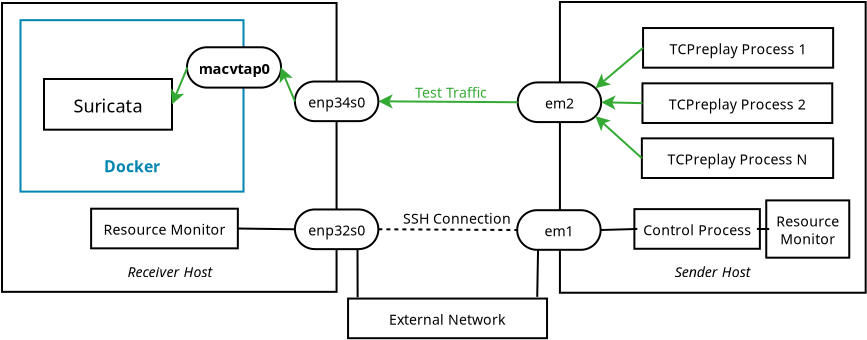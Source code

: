 <?xml version="1.0" encoding="UTF-8"?>
<dia:diagram xmlns:dia="http://www.lysator.liu.se/~alla/dia/">
  <dia:layer name="Background" visible="true" active="true">
    <dia:object type="Flowchart - Box" version="0" id="O0">
      <dia:attribute name="obj_pos">
        <dia:point val="15.375,24.12"/>
      </dia:attribute>
      <dia:attribute name="obj_bb">
        <dia:rectangle val="15.325,24.07;32.153,38.612"/>
      </dia:attribute>
      <dia:attribute name="elem_corner">
        <dia:point val="15.375,24.12"/>
      </dia:attribute>
      <dia:attribute name="elem_width">
        <dia:real val="16.728"/>
      </dia:attribute>
      <dia:attribute name="elem_height">
        <dia:real val="14.442"/>
      </dia:attribute>
      <dia:attribute name="border_width">
        <dia:real val="0.1"/>
      </dia:attribute>
      <dia:attribute name="show_background">
        <dia:boolean val="true"/>
      </dia:attribute>
      <dia:attribute name="padding">
        <dia:real val="0.5"/>
      </dia:attribute>
      <dia:attribute name="text">
        <dia:composite type="text">
          <dia:attribute name="string">
            <dia:string>#













Receiver Host#</dia:string>
          </dia:attribute>
          <dia:attribute name="font">
            <dia:font family="CMU Serif" style="4" name="Courier"/>
          </dia:attribute>
          <dia:attribute name="height">
            <dia:real val="0.882"/>
          </dia:attribute>
          <dia:attribute name="pos">
            <dia:point val="23.739,25.381"/>
          </dia:attribute>
          <dia:attribute name="color">
            <dia:color val="#000000"/>
          </dia:attribute>
          <dia:attribute name="alignment">
            <dia:enum val="1"/>
          </dia:attribute>
        </dia:composite>
      </dia:attribute>
    </dia:object>
    <dia:object type="Flowchart - Box" version="0" id="O1">
      <dia:attribute name="obj_pos">
        <dia:point val="43.271,24.07"/>
      </dia:attribute>
      <dia:attribute name="obj_bb">
        <dia:rectangle val="43.221,24.02;58.608,38.657"/>
      </dia:attribute>
      <dia:attribute name="elem_corner">
        <dia:point val="43.271,24.07"/>
      </dia:attribute>
      <dia:attribute name="elem_width">
        <dia:real val="15.287"/>
      </dia:attribute>
      <dia:attribute name="elem_height">
        <dia:real val="14.537"/>
      </dia:attribute>
      <dia:attribute name="border_width">
        <dia:real val="0.1"/>
      </dia:attribute>
      <dia:attribute name="show_background">
        <dia:boolean val="true"/>
      </dia:attribute>
      <dia:attribute name="padding">
        <dia:real val="0.5"/>
      </dia:attribute>
      <dia:attribute name="text">
        <dia:composite type="text">
          <dia:attribute name="string">
            <dia:string>#













Sender Host#</dia:string>
          </dia:attribute>
          <dia:attribute name="font">
            <dia:font family="CMU Serif" style="4" name="Courier"/>
          </dia:attribute>
          <dia:attribute name="height">
            <dia:real val="0.882"/>
          </dia:attribute>
          <dia:attribute name="pos">
            <dia:point val="50.915,25.379"/>
          </dia:attribute>
          <dia:attribute name="color">
            <dia:color val="#000000"/>
          </dia:attribute>
          <dia:attribute name="alignment">
            <dia:enum val="1"/>
          </dia:attribute>
        </dia:composite>
      </dia:attribute>
    </dia:object>
    <dia:object type="Flowchart - Box" version="0" id="O2">
      <dia:attribute name="obj_pos">
        <dia:point val="41.135,34.479"/>
      </dia:attribute>
      <dia:attribute name="obj_bb">
        <dia:rectangle val="41.085,34.429;45.358,36.511"/>
      </dia:attribute>
      <dia:attribute name="elem_corner">
        <dia:point val="41.135,34.479"/>
      </dia:attribute>
      <dia:attribute name="elem_width">
        <dia:real val="4.172"/>
      </dia:attribute>
      <dia:attribute name="elem_height">
        <dia:real val="1.982"/>
      </dia:attribute>
      <dia:attribute name="show_background">
        <dia:boolean val="true"/>
      </dia:attribute>
      <dia:attribute name="corner_radius">
        <dia:real val="1"/>
      </dia:attribute>
      <dia:attribute name="padding">
        <dia:real val="0.5"/>
      </dia:attribute>
      <dia:attribute name="text">
        <dia:composite type="text">
          <dia:attribute name="string">
            <dia:string>#em1#</dia:string>
          </dia:attribute>
          <dia:attribute name="font">
            <dia:font family="CMU Serif" style="0" name="Courier"/>
          </dia:attribute>
          <dia:attribute name="height">
            <dia:real val="0.882"/>
          </dia:attribute>
          <dia:attribute name="pos">
            <dia:point val="43.221,35.689"/>
          </dia:attribute>
          <dia:attribute name="color">
            <dia:color val="#000000"/>
          </dia:attribute>
          <dia:attribute name="alignment">
            <dia:enum val="1"/>
          </dia:attribute>
        </dia:composite>
      </dia:attribute>
    </dia:object>
    <dia:object type="Flowchart - Box" version="0" id="O3">
      <dia:attribute name="obj_pos">
        <dia:point val="30.021,34.443"/>
      </dia:attribute>
      <dia:attribute name="obj_bb">
        <dia:rectangle val="29.971,34.393;34.243,36.475"/>
      </dia:attribute>
      <dia:attribute name="elem_corner">
        <dia:point val="30.021,34.443"/>
      </dia:attribute>
      <dia:attribute name="elem_width">
        <dia:real val="4.172"/>
      </dia:attribute>
      <dia:attribute name="elem_height">
        <dia:real val="1.982"/>
      </dia:attribute>
      <dia:attribute name="show_background">
        <dia:boolean val="true"/>
      </dia:attribute>
      <dia:attribute name="corner_radius">
        <dia:real val="1"/>
      </dia:attribute>
      <dia:attribute name="padding">
        <dia:real val="0.5"/>
      </dia:attribute>
      <dia:attribute name="text">
        <dia:composite type="text">
          <dia:attribute name="string">
            <dia:string>#enp32s0#</dia:string>
          </dia:attribute>
          <dia:attribute name="font">
            <dia:font family="CMU Serif" style="0" name="Courier"/>
          </dia:attribute>
          <dia:attribute name="height">
            <dia:real val="0.882"/>
          </dia:attribute>
          <dia:attribute name="pos">
            <dia:point val="32.107,35.653"/>
          </dia:attribute>
          <dia:attribute name="color">
            <dia:color val="#000000"/>
          </dia:attribute>
          <dia:attribute name="alignment">
            <dia:enum val="1"/>
          </dia:attribute>
        </dia:composite>
      </dia:attribute>
    </dia:object>
    <dia:object type="Standard - Line" version="0" id="O4">
      <dia:attribute name="obj_pos">
        <dia:point val="33.15,36.425"/>
      </dia:attribute>
      <dia:attribute name="obj_bb">
        <dia:rectangle val="33.1,36.374;33.208,38.889"/>
      </dia:attribute>
      <dia:attribute name="conn_endpoints">
        <dia:point val="33.15,36.425"/>
        <dia:point val="33.157,38.838"/>
      </dia:attribute>
      <dia:attribute name="numcp">
        <dia:int val="1"/>
      </dia:attribute>
      <dia:connections>
        <dia:connection handle="0" to="O3" connection="14"/>
      </dia:connections>
    </dia:object>
    <dia:object type="Standard - Line" version="0" id="O5">
      <dia:attribute name="obj_pos">
        <dia:point val="42.178,36.461"/>
      </dia:attribute>
      <dia:attribute name="obj_bb">
        <dia:rectangle val="42.085,36.41;42.229,38.864"/>
      </dia:attribute>
      <dia:attribute name="conn_endpoints">
        <dia:point val="42.178,36.461"/>
        <dia:point val="42.136,38.813"/>
      </dia:attribute>
      <dia:attribute name="numcp">
        <dia:int val="1"/>
      </dia:attribute>
      <dia:connections>
        <dia:connection handle="0" to="O2" connection="12"/>
      </dia:connections>
    </dia:object>
    <dia:object type="Flowchart - Box" version="0" id="O6">
      <dia:attribute name="obj_pos">
        <dia:point val="32.678,38.898"/>
      </dia:attribute>
      <dia:attribute name="obj_bb">
        <dia:rectangle val="32.628,38.847;42.677,40.929"/>
      </dia:attribute>
      <dia:attribute name="elem_corner">
        <dia:point val="32.678,38.898"/>
      </dia:attribute>
      <dia:attribute name="elem_width">
        <dia:real val="9.949"/>
      </dia:attribute>
      <dia:attribute name="elem_height">
        <dia:real val="1.982"/>
      </dia:attribute>
      <dia:attribute name="show_background">
        <dia:boolean val="true"/>
      </dia:attribute>
      <dia:attribute name="padding">
        <dia:real val="0.5"/>
      </dia:attribute>
      <dia:attribute name="text">
        <dia:composite type="text">
          <dia:attribute name="string">
            <dia:string>#External Network#</dia:string>
          </dia:attribute>
          <dia:attribute name="font">
            <dia:font family="CMU Serif" style="0" name="Courier"/>
          </dia:attribute>
          <dia:attribute name="height">
            <dia:real val="0.882"/>
          </dia:attribute>
          <dia:attribute name="pos">
            <dia:point val="37.653,40.108"/>
          </dia:attribute>
          <dia:attribute name="color">
            <dia:color val="#000000"/>
          </dia:attribute>
          <dia:attribute name="alignment">
            <dia:enum val="1"/>
          </dia:attribute>
        </dia:composite>
      </dia:attribute>
    </dia:object>
    <dia:object type="Flowchart - Box" version="0" id="O7">
      <dia:attribute name="obj_pos">
        <dia:point val="41.162,28.091"/>
      </dia:attribute>
      <dia:attribute name="obj_bb">
        <dia:rectangle val="41.112,28.041;45.385,30.123"/>
      </dia:attribute>
      <dia:attribute name="elem_corner">
        <dia:point val="41.162,28.091"/>
      </dia:attribute>
      <dia:attribute name="elem_width">
        <dia:real val="4.172"/>
      </dia:attribute>
      <dia:attribute name="elem_height">
        <dia:real val="1.982"/>
      </dia:attribute>
      <dia:attribute name="show_background">
        <dia:boolean val="true"/>
      </dia:attribute>
      <dia:attribute name="corner_radius">
        <dia:real val="1"/>
      </dia:attribute>
      <dia:attribute name="padding">
        <dia:real val="0.5"/>
      </dia:attribute>
      <dia:attribute name="text">
        <dia:composite type="text">
          <dia:attribute name="string">
            <dia:string>#em2#</dia:string>
          </dia:attribute>
          <dia:attribute name="font">
            <dia:font family="CMU Serif" style="0" name="Courier"/>
          </dia:attribute>
          <dia:attribute name="height">
            <dia:real val="0.882"/>
          </dia:attribute>
          <dia:attribute name="pos">
            <dia:point val="43.248,29.301"/>
          </dia:attribute>
          <dia:attribute name="color">
            <dia:color val="#000000"/>
          </dia:attribute>
          <dia:attribute name="alignment">
            <dia:enum val="1"/>
          </dia:attribute>
        </dia:composite>
      </dia:attribute>
    </dia:object>
    <dia:object type="Standard - Line" version="0" id="O8">
      <dia:attribute name="obj_pos">
        <dia:point val="41.162,29.082"/>
      </dia:attribute>
      <dia:attribute name="obj_bb">
        <dia:rectangle val="34.081,28.678;41.213,29.402"/>
      </dia:attribute>
      <dia:attribute name="conn_endpoints">
        <dia:point val="41.162,29.082"/>
        <dia:point val="34.193,29.036"/>
      </dia:attribute>
      <dia:attribute name="numcp">
        <dia:int val="1"/>
      </dia:attribute>
      <dia:attribute name="line_color">
        <dia:color val="#34aa34"/>
      </dia:attribute>
      <dia:attribute name="end_arrow">
        <dia:enum val="22"/>
      </dia:attribute>
      <dia:attribute name="end_arrow_length">
        <dia:real val="0.5"/>
      </dia:attribute>
      <dia:attribute name="end_arrow_width">
        <dia:real val="0.5"/>
      </dia:attribute>
      <dia:connections>
        <dia:connection handle="0" to="O7" connection="7"/>
        <dia:connection handle="1" to="O25" connection="8"/>
      </dia:connections>
    </dia:object>
    <dia:object type="Flowchart - Box" version="0" id="O9">
      <dia:attribute name="obj_pos">
        <dia:point val="47.428,25.372"/>
      </dia:attribute>
      <dia:attribute name="obj_bb">
        <dia:rectangle val="47.378,25.322;56.983,27.404"/>
      </dia:attribute>
      <dia:attribute name="elem_corner">
        <dia:point val="47.428,25.372"/>
      </dia:attribute>
      <dia:attribute name="elem_width">
        <dia:real val="9.504"/>
      </dia:attribute>
      <dia:attribute name="elem_height">
        <dia:real val="1.982"/>
      </dia:attribute>
      <dia:attribute name="show_background">
        <dia:boolean val="true"/>
      </dia:attribute>
      <dia:attribute name="padding">
        <dia:real val="0.5"/>
      </dia:attribute>
      <dia:attribute name="text">
        <dia:composite type="text">
          <dia:attribute name="string">
            <dia:string>#TCPreplay Process 1#</dia:string>
          </dia:attribute>
          <dia:attribute name="font">
            <dia:font family="CMU Serif" style="0" name="Courier"/>
          </dia:attribute>
          <dia:attribute name="height">
            <dia:real val="0.882"/>
          </dia:attribute>
          <dia:attribute name="pos">
            <dia:point val="52.18,26.582"/>
          </dia:attribute>
          <dia:attribute name="color">
            <dia:color val="#000000"/>
          </dia:attribute>
          <dia:attribute name="alignment">
            <dia:enum val="1"/>
          </dia:attribute>
        </dia:composite>
      </dia:attribute>
    </dia:object>
    <dia:object type="Flowchart - Box" version="0" id="O10">
      <dia:attribute name="obj_pos">
        <dia:point val="47.398,28.137"/>
      </dia:attribute>
      <dia:attribute name="obj_bb">
        <dia:rectangle val="47.348,28.087;56.937,30.169"/>
      </dia:attribute>
      <dia:attribute name="elem_corner">
        <dia:point val="47.398,28.137"/>
      </dia:attribute>
      <dia:attribute name="elem_width">
        <dia:real val="9.489"/>
      </dia:attribute>
      <dia:attribute name="elem_height">
        <dia:real val="1.982"/>
      </dia:attribute>
      <dia:attribute name="show_background">
        <dia:boolean val="true"/>
      </dia:attribute>
      <dia:attribute name="padding">
        <dia:real val="0.5"/>
      </dia:attribute>
      <dia:attribute name="text">
        <dia:composite type="text">
          <dia:attribute name="string">
            <dia:string>#TCPreplay Process 2#</dia:string>
          </dia:attribute>
          <dia:attribute name="font">
            <dia:font family="CMU Serif" style="0" name="Courier"/>
          </dia:attribute>
          <dia:attribute name="height">
            <dia:real val="0.882"/>
          </dia:attribute>
          <dia:attribute name="pos">
            <dia:point val="52.142,29.347"/>
          </dia:attribute>
          <dia:attribute name="color">
            <dia:color val="#000000"/>
          </dia:attribute>
          <dia:attribute name="alignment">
            <dia:enum val="1"/>
          </dia:attribute>
        </dia:composite>
      </dia:attribute>
    </dia:object>
    <dia:object type="Flowchart - Box" version="0" id="O11">
      <dia:attribute name="obj_pos">
        <dia:point val="47.368,30.888"/>
      </dia:attribute>
      <dia:attribute name="obj_bb">
        <dia:rectangle val="47.318,30.838;56.983,32.92"/>
      </dia:attribute>
      <dia:attribute name="elem_corner">
        <dia:point val="47.368,30.888"/>
      </dia:attribute>
      <dia:attribute name="elem_width">
        <dia:real val="9.564"/>
      </dia:attribute>
      <dia:attribute name="elem_height">
        <dia:real val="1.982"/>
      </dia:attribute>
      <dia:attribute name="show_background">
        <dia:boolean val="true"/>
      </dia:attribute>
      <dia:attribute name="padding">
        <dia:real val="0.5"/>
      </dia:attribute>
      <dia:attribute name="text">
        <dia:composite type="text">
          <dia:attribute name="string">
            <dia:string>#TCPreplay Process N#</dia:string>
          </dia:attribute>
          <dia:attribute name="font">
            <dia:font family="CMU Serif" style="0" name="Courier"/>
          </dia:attribute>
          <dia:attribute name="height">
            <dia:real val="0.882"/>
          </dia:attribute>
          <dia:attribute name="pos">
            <dia:point val="52.15,32.098"/>
          </dia:attribute>
          <dia:attribute name="color">
            <dia:color val="#000000"/>
          </dia:attribute>
          <dia:attribute name="alignment">
            <dia:enum val="1"/>
          </dia:attribute>
        </dia:composite>
      </dia:attribute>
    </dia:object>
    <dia:object type="Flowchart - Box" version="0" id="O12">
      <dia:attribute name="obj_pos">
        <dia:point val="47.143,34.426"/>
      </dia:attribute>
      <dia:attribute name="obj_bb">
        <dia:rectangle val="47.093,34.376;53.17,36.458"/>
      </dia:attribute>
      <dia:attribute name="elem_corner">
        <dia:point val="47.143,34.426"/>
      </dia:attribute>
      <dia:attribute name="elem_width">
        <dia:real val="5.977"/>
      </dia:attribute>
      <dia:attribute name="elem_height">
        <dia:real val="1.982"/>
      </dia:attribute>
      <dia:attribute name="show_background">
        <dia:boolean val="true"/>
      </dia:attribute>
      <dia:attribute name="padding">
        <dia:real val="0.5"/>
      </dia:attribute>
      <dia:attribute name="text">
        <dia:composite type="text">
          <dia:attribute name="string">
            <dia:string>#Control Process#</dia:string>
          </dia:attribute>
          <dia:attribute name="font">
            <dia:font family="CMU Serif" style="0" name="Courier"/>
          </dia:attribute>
          <dia:attribute name="height">
            <dia:real val="0.882"/>
          </dia:attribute>
          <dia:attribute name="pos">
            <dia:point val="50.131,35.636"/>
          </dia:attribute>
          <dia:attribute name="color">
            <dia:color val="#000000"/>
          </dia:attribute>
          <dia:attribute name="alignment">
            <dia:enum val="1"/>
          </dia:attribute>
        </dia:composite>
      </dia:attribute>
    </dia:object>
    <dia:object type="Flowchart - Box" version="0" id="O13">
      <dia:attribute name="obj_pos">
        <dia:point val="53.735,33.99"/>
      </dia:attribute>
      <dia:attribute name="obj_bb">
        <dia:rectangle val="53.685,33.94;57.64,36.904"/>
      </dia:attribute>
      <dia:attribute name="elem_corner">
        <dia:point val="53.735,33.99"/>
      </dia:attribute>
      <dia:attribute name="elem_width">
        <dia:real val="3.855"/>
      </dia:attribute>
      <dia:attribute name="elem_height">
        <dia:real val="2.864"/>
      </dia:attribute>
      <dia:attribute name="show_background">
        <dia:boolean val="true"/>
      </dia:attribute>
      <dia:attribute name="padding">
        <dia:real val="0.5"/>
      </dia:attribute>
      <dia:attribute name="text">
        <dia:composite type="text">
          <dia:attribute name="string">
            <dia:string>#Resource
Monitor#</dia:string>
          </dia:attribute>
          <dia:attribute name="font">
            <dia:font family="CMU Serif" style="0" name="Courier"/>
          </dia:attribute>
          <dia:attribute name="height">
            <dia:real val="0.882"/>
          </dia:attribute>
          <dia:attribute name="pos">
            <dia:point val="55.662,35.2"/>
          </dia:attribute>
          <dia:attribute name="color">
            <dia:color val="#000000"/>
          </dia:attribute>
          <dia:attribute name="alignment">
            <dia:enum val="1"/>
          </dia:attribute>
        </dia:composite>
      </dia:attribute>
    </dia:object>
    <dia:object type="Standard - Line" version="0" id="O14">
      <dia:attribute name="obj_pos">
        <dia:point val="53.12,35.417"/>
      </dia:attribute>
      <dia:attribute name="obj_bb">
        <dia:rectangle val="53.07,35.367;53.785,35.472"/>
      </dia:attribute>
      <dia:attribute name="conn_endpoints">
        <dia:point val="53.12,35.417"/>
        <dia:point val="53.735,35.422"/>
      </dia:attribute>
      <dia:attribute name="numcp">
        <dia:int val="1"/>
      </dia:attribute>
      <dia:connections>
        <dia:connection handle="0" to="O12" connection="8"/>
        <dia:connection handle="1" to="O13" connection="7"/>
      </dia:connections>
    </dia:object>
    <dia:object type="Standard - Line" version="0" id="O15">
      <dia:attribute name="obj_pos">
        <dia:point val="45.308,35.47"/>
      </dia:attribute>
      <dia:attribute name="obj_bb">
        <dia:rectangle val="45.256,35.366;47.194,35.521"/>
      </dia:attribute>
      <dia:attribute name="conn_endpoints">
        <dia:point val="45.308,35.47"/>
        <dia:point val="47.143,35.417"/>
      </dia:attribute>
      <dia:attribute name="numcp">
        <dia:int val="1"/>
      </dia:attribute>
      <dia:connections>
        <dia:connection handle="0" to="O2" connection="8"/>
        <dia:connection handle="1" to="O12" connection="7"/>
      </dia:connections>
    </dia:object>
    <dia:object type="Standard - Line" version="0" id="O16">
      <dia:attribute name="obj_pos">
        <dia:point val="47.428,26.363"/>
      </dia:attribute>
      <dia:attribute name="obj_bb">
        <dia:rectangle val="44.959,26.292;47.499,28.453"/>
      </dia:attribute>
      <dia:attribute name="conn_endpoints">
        <dia:point val="47.428,26.363"/>
        <dia:point val="45.044,28.381"/>
      </dia:attribute>
      <dia:attribute name="numcp">
        <dia:int val="1"/>
      </dia:attribute>
      <dia:attribute name="line_color">
        <dia:color val="#34aa34"/>
      </dia:attribute>
      <dia:attribute name="end_arrow">
        <dia:enum val="22"/>
      </dia:attribute>
      <dia:attribute name="end_arrow_length">
        <dia:real val="0.5"/>
      </dia:attribute>
      <dia:attribute name="end_arrow_width">
        <dia:real val="0.5"/>
      </dia:attribute>
      <dia:connections>
        <dia:connection handle="0" to="O9" connection="7"/>
        <dia:connection handle="1" to="O7" connection="4"/>
      </dia:connections>
    </dia:object>
    <dia:object type="Standard - Line" version="0" id="O17">
      <dia:attribute name="obj_pos">
        <dia:point val="47.398,29.128"/>
      </dia:attribute>
      <dia:attribute name="obj_bb">
        <dia:rectangle val="45.223,28.734;47.449,29.457"/>
      </dia:attribute>
      <dia:attribute name="conn_endpoints">
        <dia:point val="47.398,29.128"/>
        <dia:point val="45.335,29.082"/>
      </dia:attribute>
      <dia:attribute name="numcp">
        <dia:int val="1"/>
      </dia:attribute>
      <dia:attribute name="line_color">
        <dia:color val="#34aa34"/>
      </dia:attribute>
      <dia:attribute name="end_arrow">
        <dia:enum val="22"/>
      </dia:attribute>
      <dia:attribute name="end_arrow_length">
        <dia:real val="0.5"/>
      </dia:attribute>
      <dia:attribute name="end_arrow_width">
        <dia:real val="0.5"/>
      </dia:attribute>
      <dia:connections>
        <dia:connection handle="0" to="O10" connection="7"/>
        <dia:connection handle="1" to="O7" connection="8"/>
      </dia:connections>
    </dia:object>
    <dia:object type="Standard - Line" version="0" id="O18">
      <dia:attribute name="obj_pos">
        <dia:point val="47.368,31.879"/>
      </dia:attribute>
      <dia:attribute name="obj_bb">
        <dia:rectangle val="44.961,29.708;47.439,31.949"/>
      </dia:attribute>
      <dia:attribute name="conn_endpoints">
        <dia:point val="47.368,31.879"/>
        <dia:point val="45.044,29.782"/>
      </dia:attribute>
      <dia:attribute name="numcp">
        <dia:int val="1"/>
      </dia:attribute>
      <dia:attribute name="line_color">
        <dia:color val="#34aa34"/>
      </dia:attribute>
      <dia:attribute name="end_arrow">
        <dia:enum val="22"/>
      </dia:attribute>
      <dia:attribute name="end_arrow_length">
        <dia:real val="0.5"/>
      </dia:attribute>
      <dia:attribute name="end_arrow_width">
        <dia:real val="0.5"/>
      </dia:attribute>
      <dia:connections>
        <dia:connection handle="0" to="O11" connection="7"/>
        <dia:connection handle="1" to="O7" connection="15"/>
      </dia:connections>
    </dia:object>
    <dia:object type="Standard - Line" version="0" id="O19">
      <dia:attribute name="obj_pos">
        <dia:point val="34.193,35.434"/>
      </dia:attribute>
      <dia:attribute name="obj_bb">
        <dia:rectangle val="34.143,35.383;41.185,35.52"/>
      </dia:attribute>
      <dia:attribute name="conn_endpoints">
        <dia:point val="34.193,35.434"/>
        <dia:point val="41.135,35.47"/>
      </dia:attribute>
      <dia:attribute name="numcp">
        <dia:int val="1"/>
      </dia:attribute>
      <dia:attribute name="line_style">
        <dia:enum val="4"/>
      </dia:attribute>
      <dia:attribute name="dashlength">
        <dia:real val="2"/>
      </dia:attribute>
      <dia:connections>
        <dia:connection handle="0" to="O3" connection="8"/>
        <dia:connection handle="1" to="O2" connection="7"/>
      </dia:connections>
    </dia:object>
    <dia:object type="Standard - Text" version="1" id="O20">
      <dia:attribute name="obj_pos">
        <dia:point val="35.429,35.154"/>
      </dia:attribute>
      <dia:attribute name="obj_bb">
        <dia:rectangle val="35.429,34.494;40.469,35.329"/>
      </dia:attribute>
      <dia:attribute name="text">
        <dia:composite type="text">
          <dia:attribute name="string">
            <dia:string>#SSH Connection#</dia:string>
          </dia:attribute>
          <dia:attribute name="font">
            <dia:font family="CMU Serif" style="0" name="Courier"/>
          </dia:attribute>
          <dia:attribute name="height">
            <dia:real val="0.882"/>
          </dia:attribute>
          <dia:attribute name="pos">
            <dia:point val="35.429,35.154"/>
          </dia:attribute>
          <dia:attribute name="color">
            <dia:color val="#000000"/>
          </dia:attribute>
          <dia:attribute name="alignment">
            <dia:enum val="0"/>
          </dia:attribute>
        </dia:composite>
      </dia:attribute>
      <dia:attribute name="valign">
        <dia:enum val="3"/>
      </dia:attribute>
    </dia:object>
    <dia:object type="Standard - Text" version="1" id="O21">
      <dia:attribute name="obj_pos">
        <dia:point val="36.025,28.852"/>
      </dia:attribute>
      <dia:attribute name="obj_bb">
        <dia:rectangle val="36.025,28.192;39.715,29.027"/>
      </dia:attribute>
      <dia:attribute name="text">
        <dia:composite type="text">
          <dia:attribute name="string">
            <dia:string>#Test Traffic#</dia:string>
          </dia:attribute>
          <dia:attribute name="font">
            <dia:font family="CMU Serif" style="0" name="Courier"/>
          </dia:attribute>
          <dia:attribute name="height">
            <dia:real val="0.882"/>
          </dia:attribute>
          <dia:attribute name="pos">
            <dia:point val="36.025,28.852"/>
          </dia:attribute>
          <dia:attribute name="color">
            <dia:color val="#34aa34"/>
          </dia:attribute>
          <dia:attribute name="alignment">
            <dia:enum val="0"/>
          </dia:attribute>
        </dia:composite>
      </dia:attribute>
      <dia:attribute name="valign">
        <dia:enum val="3"/>
      </dia:attribute>
    </dia:object>
    <dia:object type="Flowchart - Box" version="0" id="O22">
      <dia:attribute name="obj_pos">
        <dia:point val="16.3,24.979"/>
      </dia:attribute>
      <dia:attribute name="obj_bb">
        <dia:rectangle val="16.25,24.929;27.5,33.6"/>
      </dia:attribute>
      <dia:attribute name="elem_corner">
        <dia:point val="16.3,24.979"/>
      </dia:attribute>
      <dia:attribute name="elem_width">
        <dia:real val="11.15"/>
      </dia:attribute>
      <dia:attribute name="elem_height">
        <dia:real val="8.571"/>
      </dia:attribute>
      <dia:attribute name="border_width">
        <dia:real val="0.1"/>
      </dia:attribute>
      <dia:attribute name="border_color">
        <dia:color val="#0084b0"/>
      </dia:attribute>
      <dia:attribute name="show_background">
        <dia:boolean val="true"/>
      </dia:attribute>
      <dia:attribute name="padding">
        <dia:real val="0.5"/>
      </dia:attribute>
      <dia:attribute name="text">
        <dia:composite type="text">
          <dia:attribute name="string">
            <dia:string>#





Docker#</dia:string>
          </dia:attribute>
          <dia:attribute name="font">
            <dia:font family="CMU Serif" style="80" name="Courier"/>
          </dia:attribute>
          <dia:attribute name="height">
            <dia:real val="0.988"/>
          </dia:attribute>
          <dia:attribute name="pos">
            <dia:point val="21.875,26.547"/>
          </dia:attribute>
          <dia:attribute name="color">
            <dia:color val="#0084b0"/>
          </dia:attribute>
          <dia:attribute name="alignment">
            <dia:enum val="1"/>
          </dia:attribute>
        </dia:composite>
      </dia:attribute>
    </dia:object>
    <dia:object type="Flowchart - Box" version="0" id="O23">
      <dia:attribute name="obj_pos">
        <dia:point val="19.831,34.405"/>
      </dia:attribute>
      <dia:attribute name="obj_bb">
        <dia:rectangle val="19.781,34.355;27.217,36.437"/>
      </dia:attribute>
      <dia:attribute name="elem_corner">
        <dia:point val="19.831,34.405"/>
      </dia:attribute>
      <dia:attribute name="elem_width">
        <dia:real val="7.336"/>
      </dia:attribute>
      <dia:attribute name="elem_height">
        <dia:real val="1.982"/>
      </dia:attribute>
      <dia:attribute name="show_background">
        <dia:boolean val="true"/>
      </dia:attribute>
      <dia:attribute name="padding">
        <dia:real val="0.5"/>
      </dia:attribute>
      <dia:attribute name="text">
        <dia:composite type="text">
          <dia:attribute name="string">
            <dia:string>#Resource Monitor#</dia:string>
          </dia:attribute>
          <dia:attribute name="font">
            <dia:font family="CMU Serif" style="0" name="Courier"/>
          </dia:attribute>
          <dia:attribute name="height">
            <dia:real val="0.882"/>
          </dia:attribute>
          <dia:attribute name="pos">
            <dia:point val="23.499,35.615"/>
          </dia:attribute>
          <dia:attribute name="color">
            <dia:color val="#000000"/>
          </dia:attribute>
          <dia:attribute name="alignment">
            <dia:enum val="1"/>
          </dia:attribute>
        </dia:composite>
      </dia:attribute>
    </dia:object>
    <dia:object type="Standard - Line" version="0" id="O24">
      <dia:attribute name="obj_pos">
        <dia:point val="27.167,35.396"/>
      </dia:attribute>
      <dia:attribute name="obj_bb">
        <dia:rectangle val="27.116,35.345;30.071,35.484"/>
      </dia:attribute>
      <dia:attribute name="conn_endpoints">
        <dia:point val="27.167,35.396"/>
        <dia:point val="30.021,35.434"/>
      </dia:attribute>
      <dia:attribute name="numcp">
        <dia:int val="1"/>
      </dia:attribute>
      <dia:connections>
        <dia:connection handle="0" to="O23" connection="8"/>
        <dia:connection handle="1" to="O3" connection="7"/>
      </dia:connections>
    </dia:object>
    <dia:object type="Flowchart - Box" version="0" id="O25">
      <dia:attribute name="obj_pos">
        <dia:point val="30.021,28.045"/>
      </dia:attribute>
      <dia:attribute name="obj_bb">
        <dia:rectangle val="29.971,27.995;34.243,30.077"/>
      </dia:attribute>
      <dia:attribute name="elem_corner">
        <dia:point val="30.021,28.045"/>
      </dia:attribute>
      <dia:attribute name="elem_width">
        <dia:real val="4.172"/>
      </dia:attribute>
      <dia:attribute name="elem_height">
        <dia:real val="1.982"/>
      </dia:attribute>
      <dia:attribute name="show_background">
        <dia:boolean val="true"/>
      </dia:attribute>
      <dia:attribute name="corner_radius">
        <dia:real val="1"/>
      </dia:attribute>
      <dia:attribute name="padding">
        <dia:real val="0.5"/>
      </dia:attribute>
      <dia:attribute name="text">
        <dia:composite type="text">
          <dia:attribute name="string">
            <dia:string>#enp34s0#</dia:string>
          </dia:attribute>
          <dia:attribute name="font">
            <dia:font family="CMU Serif" style="0" name="Courier"/>
          </dia:attribute>
          <dia:attribute name="height">
            <dia:real val="0.882"/>
          </dia:attribute>
          <dia:attribute name="pos">
            <dia:point val="32.107,29.255"/>
          </dia:attribute>
          <dia:attribute name="color">
            <dia:color val="#000000"/>
          </dia:attribute>
          <dia:attribute name="alignment">
            <dia:enum val="1"/>
          </dia:attribute>
        </dia:composite>
      </dia:attribute>
    </dia:object>
    <dia:object type="Flowchart - Box" version="0" id="O26">
      <dia:attribute name="obj_pos">
        <dia:point val="24.644,26.333"/>
      </dia:attribute>
      <dia:attribute name="obj_bb">
        <dia:rectangle val="24.594,26.283;29.356,28.4"/>
      </dia:attribute>
      <dia:attribute name="elem_corner">
        <dia:point val="24.644,26.333"/>
      </dia:attribute>
      <dia:attribute name="elem_width">
        <dia:real val="4.663"/>
      </dia:attribute>
      <dia:attribute name="elem_height">
        <dia:real val="2.017"/>
      </dia:attribute>
      <dia:attribute name="border_width">
        <dia:real val="0.1"/>
      </dia:attribute>
      <dia:attribute name="show_background">
        <dia:boolean val="true"/>
      </dia:attribute>
      <dia:attribute name="corner_radius">
        <dia:real val="1"/>
      </dia:attribute>
      <dia:attribute name="padding">
        <dia:real val="0.5"/>
      </dia:attribute>
      <dia:attribute name="text">
        <dia:composite type="text">
          <dia:attribute name="string">
            <dia:string>#macvtap0#</dia:string>
          </dia:attribute>
          <dia:attribute name="font">
            <dia:font family="CMU Serif" style="80" name="Courier"/>
          </dia:attribute>
          <dia:attribute name="height">
            <dia:real val="0.917"/>
          </dia:attribute>
          <dia:attribute name="pos">
            <dia:point val="26.975,27.57"/>
          </dia:attribute>
          <dia:attribute name="color">
            <dia:color val="#000000"/>
          </dia:attribute>
          <dia:attribute name="alignment">
            <dia:enum val="1"/>
          </dia:attribute>
        </dia:composite>
      </dia:attribute>
    </dia:object>
    <dia:object type="Flowchart - Box" version="0" id="O27">
      <dia:attribute name="obj_pos">
        <dia:point val="17.475,27.92"/>
      </dia:attribute>
      <dia:attribute name="obj_bb">
        <dia:rectangle val="17.425,27.87;23.925,30.504"/>
      </dia:attribute>
      <dia:attribute name="elem_corner">
        <dia:point val="17.475,27.92"/>
      </dia:attribute>
      <dia:attribute name="elem_width">
        <dia:real val="6.4"/>
      </dia:attribute>
      <dia:attribute name="elem_height">
        <dia:real val="2.534"/>
      </dia:attribute>
      <dia:attribute name="border_width">
        <dia:real val="0.1"/>
      </dia:attribute>
      <dia:attribute name="show_background">
        <dia:boolean val="true"/>
      </dia:attribute>
      <dia:attribute name="padding">
        <dia:real val="0.6"/>
      </dia:attribute>
      <dia:attribute name="text">
        <dia:composite type="text">
          <dia:attribute name="string">
            <dia:string>#Suricata#</dia:string>
          </dia:attribute>
          <dia:attribute name="font">
            <dia:font family="CMU Serif" style="0" name="Courier"/>
          </dia:attribute>
          <dia:attribute name="height">
            <dia:real val="1.129"/>
          </dia:attribute>
          <dia:attribute name="pos">
            <dia:point val="20.675,29.467"/>
          </dia:attribute>
          <dia:attribute name="color">
            <dia:color val="#000000"/>
          </dia:attribute>
          <dia:attribute name="alignment">
            <dia:enum val="1"/>
          </dia:attribute>
        </dia:composite>
      </dia:attribute>
    </dia:object>
    <dia:object type="Standard - Line" version="0" id="O28">
      <dia:attribute name="obj_pos">
        <dia:point val="30.021,29.036"/>
      </dia:attribute>
      <dia:attribute name="obj_bb">
        <dia:rectangle val="29.2,27.238;30.086,29.102"/>
      </dia:attribute>
      <dia:attribute name="conn_endpoints">
        <dia:point val="30.021,29.036"/>
        <dia:point val="29.306,27.341"/>
      </dia:attribute>
      <dia:attribute name="numcp">
        <dia:int val="1"/>
      </dia:attribute>
      <dia:attribute name="line_color">
        <dia:color val="#34aa34"/>
      </dia:attribute>
      <dia:attribute name="end_arrow">
        <dia:enum val="22"/>
      </dia:attribute>
      <dia:attribute name="end_arrow_length">
        <dia:real val="0.5"/>
      </dia:attribute>
      <dia:attribute name="end_arrow_width">
        <dia:real val="0.5"/>
      </dia:attribute>
      <dia:connections>
        <dia:connection handle="0" to="O25" connection="7"/>
        <dia:connection handle="1" to="O26" connection="8"/>
      </dia:connections>
    </dia:object>
    <dia:object type="Standard - Line" version="0" id="O29">
      <dia:attribute name="obj_pos">
        <dia:point val="24.644,27.341"/>
      </dia:attribute>
      <dia:attribute name="obj_bb">
        <dia:rectangle val="23.766,27.276;24.709,29.29"/>
      </dia:attribute>
      <dia:attribute name="conn_endpoints">
        <dia:point val="24.644,27.341"/>
        <dia:point val="23.875,29.187"/>
      </dia:attribute>
      <dia:attribute name="numcp">
        <dia:int val="1"/>
      </dia:attribute>
      <dia:attribute name="line_color">
        <dia:color val="#34aa34"/>
      </dia:attribute>
      <dia:attribute name="end_arrow">
        <dia:enum val="22"/>
      </dia:attribute>
      <dia:attribute name="end_arrow_length">
        <dia:real val="0.5"/>
      </dia:attribute>
      <dia:attribute name="end_arrow_width">
        <dia:real val="0.5"/>
      </dia:attribute>
      <dia:connections>
        <dia:connection handle="0" to="O26" connection="7"/>
        <dia:connection handle="1" to="O27" connection="8"/>
      </dia:connections>
    </dia:object>
  </dia:layer>
</dia:diagram>
